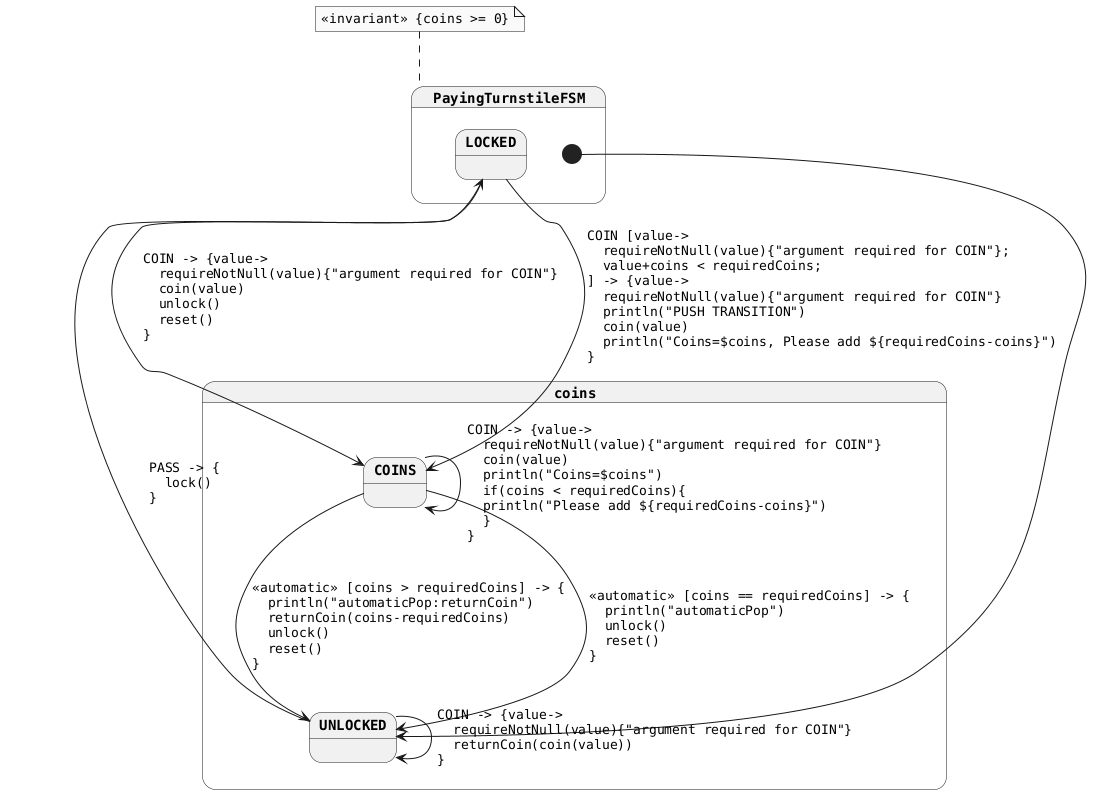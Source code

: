 @startuml
skinparam monochrome true
skinparam StateFontName Helvetica
skinparam defaultFontName Monospaced
skinparam defaultFontStyle Bold
skinparam state {
    FontStyle Bold
}
state coins {
COINS --> UNLOCKED : <<automatic>> [coins > requiredCoins] -> {\l  println("automaticPop:returnCoin")\l  returnCoin(coins-requiredCoins)\l  unlock()\l  reset()\l}
COINS --> UNLOCKED : <<automatic>> [coins == requiredCoins] -> {\l  println("automaticPop")\l  unlock()\l  reset()\l}
COINS --> COINS : COIN -> {value->\l  requireNotNull(value){"argument required for COIN"}\l  coin(value)\l  println("Coins=$coins")\l  if(coins < requiredCoins){\l  println("Please add ${requiredCoins-coins}")\l  }\l}
}
state PayingTurnstileFSM {
[*] --> UNLOCKED
LOCKED --> COINS : COIN -> {value->\l  requireNotNull(value){"argument required for COIN"}\l  coin(value)\l  unlock()\l  reset()\l}
LOCKED --> COINS : COIN [value->\l  requireNotNull(value){"argument required for COIN"};\l  value+coins < requiredCoins;\l] -> {value->\l  requireNotNull(value){"argument required for COIN"}\l  println("PUSH TRANSITION")\l  coin(value)\l  println("Coins=$coins, Please add ${requiredCoins-coins}")\l}
UNLOCKED --> UNLOCKED : COIN -> {value->\l  requireNotNull(value){"argument required for COIN"}\l  returnCoin(coin(value))\l}
UNLOCKED --> LOCKED : PASS -> {\l  lock()\l}
}
note top of PayingTurnstileFSM
<<invariant>> {coins >= 0}
end note
@enduml
